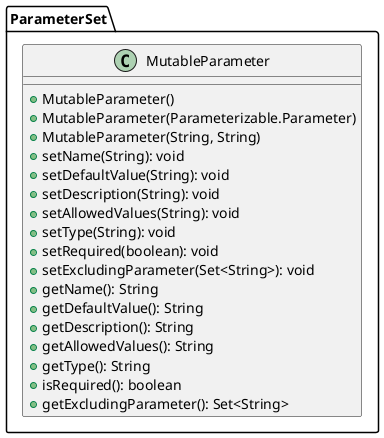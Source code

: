 @startuml

    class ParameterSet.MutableParameter [[ParameterSet.MutableParameter.html]] {
        +MutableParameter()
        +MutableParameter(Parameterizable.Parameter)
        +MutableParameter(String, String)
        +setName(String): void
        +setDefaultValue(String): void
        +setDescription(String): void
        +setAllowedValues(String): void
        +setType(String): void
        +setRequired(boolean): void
        +setExcludingParameter(Set<String>): void
        +getName(): String
        +getDefaultValue(): String
        +getDescription(): String
        +getAllowedValues(): String
        +getType(): String
        +isRequired(): boolean
        +getExcludingParameter(): Set<String>
    }

@enduml
